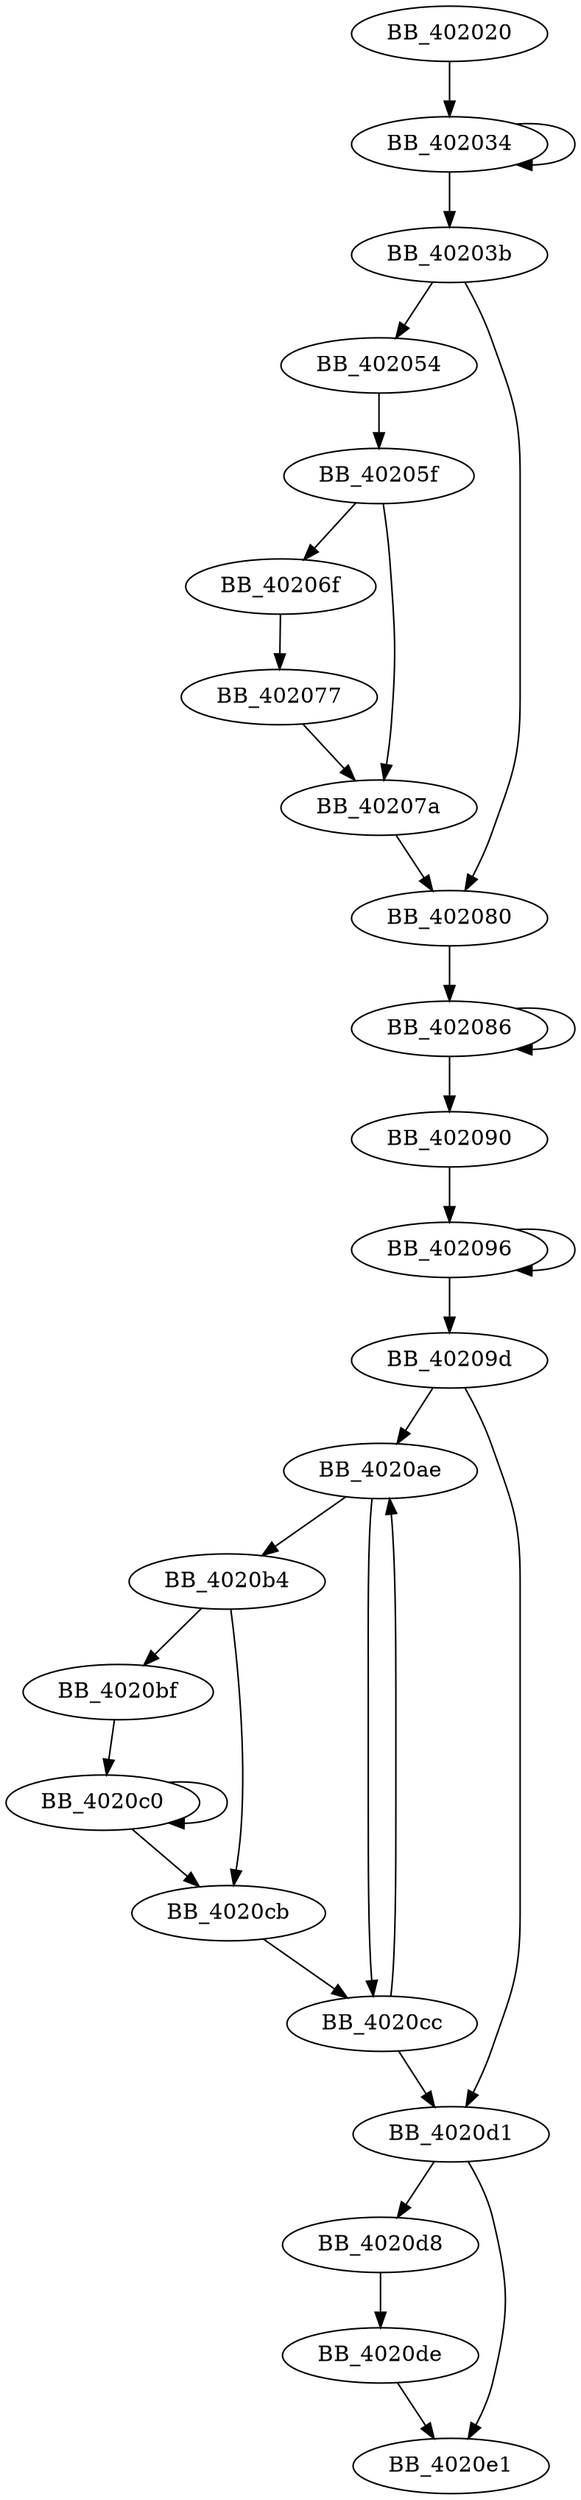 DiGraph sub_402020{
BB_402020->BB_402034
BB_402034->BB_402034
BB_402034->BB_40203b
BB_40203b->BB_402054
BB_40203b->BB_402080
BB_402054->BB_40205f
BB_40205f->BB_40206f
BB_40205f->BB_40207a
BB_40206f->BB_402077
BB_402077->BB_40207a
BB_40207a->BB_402080
BB_402080->BB_402086
BB_402086->BB_402086
BB_402086->BB_402090
BB_402090->BB_402096
BB_402096->BB_402096
BB_402096->BB_40209d
BB_40209d->BB_4020ae
BB_40209d->BB_4020d1
BB_4020ae->BB_4020b4
BB_4020ae->BB_4020cc
BB_4020b4->BB_4020bf
BB_4020b4->BB_4020cb
BB_4020bf->BB_4020c0
BB_4020c0->BB_4020c0
BB_4020c0->BB_4020cb
BB_4020cb->BB_4020cc
BB_4020cc->BB_4020ae
BB_4020cc->BB_4020d1
BB_4020d1->BB_4020d8
BB_4020d1->BB_4020e1
BB_4020d8->BB_4020de
BB_4020de->BB_4020e1
}
